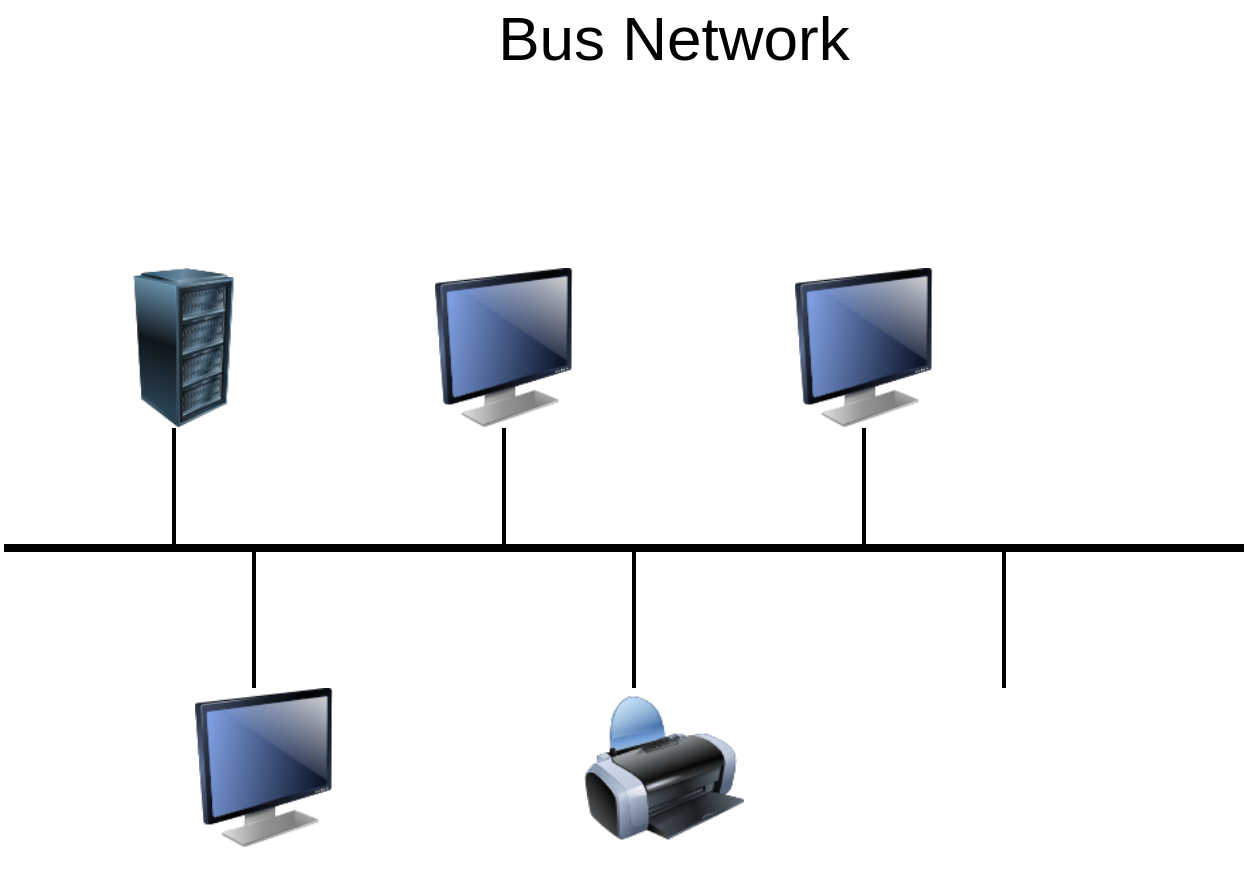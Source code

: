 <mxfile version="15.9.1" type="github" pages="2">
  <diagram id="w2JuXTSSUY6xB9AeeO29" name="Page-1">
    <mxGraphModel dx="1422" dy="786" grid="1" gridSize="10" guides="1" tooltips="1" connect="1" arrows="1" fold="1" page="1" pageScale="1" pageWidth="850" pageHeight="1100" math="0" shadow="0">
      <root>
        <mxCell id="0" />
        <mxCell id="1" parent="0" />
        <mxCell id="UEEyH95V2jWBOkGxnTtB-1" value="" style="image;html=1;image=img/lib/clip_art/computers/Server_Rack_128x128.png" vertex="1" parent="1">
          <mxGeometry x="130" y="150" width="80" height="80" as="geometry" />
        </mxCell>
        <mxCell id="UEEyH95V2jWBOkGxnTtB-2" value="" style="image;html=1;image=img/lib/clip_art/computers/Monitor_128x128.png" vertex="1" parent="1">
          <mxGeometry x="290" y="150" width="80" height="80" as="geometry" />
        </mxCell>
        <mxCell id="UEEyH95V2jWBOkGxnTtB-3" value="" style="image;html=1;image=img/lib/clip_art/computers/Monitor_128x128.png" vertex="1" parent="1">
          <mxGeometry x="470" y="150" width="80" height="80" as="geometry" />
        </mxCell>
        <mxCell id="UEEyH95V2jWBOkGxnTtB-4" value="" style="image;html=1;image=img/lib/clip_art/computers/Monitor_128x128.png" vertex="1" parent="1">
          <mxGeometry x="170" y="360" width="80" height="80" as="geometry" />
        </mxCell>
        <mxCell id="UEEyH95V2jWBOkGxnTtB-5" value="" style="image;html=1;image=img/lib/clip_art/computers/Printer_128x128.png" vertex="1" parent="1">
          <mxGeometry x="370" y="360" width="80" height="80" as="geometry" />
        </mxCell>
        <mxCell id="UEEyH95V2jWBOkGxnTtB-6" value="" style="shape=image;html=1;verticalAlign=top;verticalLabelPosition=bottom;labelBackgroundColor=#ffffff;imageAspect=0;aspect=fixed;image=https://cdn0.iconfinder.com/data/icons/multimedia_iconset/128/audio_speaker.png" vertex="1" parent="1">
          <mxGeometry x="530" y="350" width="100" height="100" as="geometry" />
        </mxCell>
        <mxCell id="UEEyH95V2jWBOkGxnTtB-7" value="" style="endArrow=none;html=1;rounded=1;endSize=12;startSize=14;strokeWidth=4;" edge="1" parent="1">
          <mxGeometry width="50" height="50" relative="1" as="geometry">
            <mxPoint x="80" y="290" as="sourcePoint" />
            <mxPoint x="700" y="290" as="targetPoint" />
          </mxGeometry>
        </mxCell>
        <mxCell id="UEEyH95V2jWBOkGxnTtB-13" value="" style="line;strokeWidth=2;direction=south;html=1;" vertex="1" parent="1">
          <mxGeometry x="160" y="230" width="10" height="60" as="geometry" />
        </mxCell>
        <mxCell id="UEEyH95V2jWBOkGxnTtB-14" value="" style="line;strokeWidth=2;direction=south;html=1;" vertex="1" parent="1">
          <mxGeometry x="325" y="230" width="10" height="60" as="geometry" />
        </mxCell>
        <mxCell id="UEEyH95V2jWBOkGxnTtB-15" value="" style="line;strokeWidth=2;direction=south;html=1;" vertex="1" parent="1">
          <mxGeometry x="505" y="230" width="10" height="60" as="geometry" />
        </mxCell>
        <mxCell id="UEEyH95V2jWBOkGxnTtB-16" value="" style="line;strokeWidth=2;direction=south;html=1;" vertex="1" parent="1">
          <mxGeometry x="200" y="290" width="10" height="70" as="geometry" />
        </mxCell>
        <mxCell id="UEEyH95V2jWBOkGxnTtB-17" value="" style="line;strokeWidth=2;direction=south;html=1;" vertex="1" parent="1">
          <mxGeometry x="390" y="290" width="10" height="70" as="geometry" />
        </mxCell>
        <mxCell id="UEEyH95V2jWBOkGxnTtB-18" value="" style="line;strokeWidth=2;direction=south;html=1;" vertex="1" parent="1">
          <mxGeometry x="575" y="290" width="10" height="70" as="geometry" />
        </mxCell>
        <mxCell id="UEEyH95V2jWBOkGxnTtB-19" value="&lt;font style=&quot;font-size: 31px&quot;&gt;Bus Network&lt;/font&gt;" style="text;html=1;strokeColor=none;fillColor=none;align=center;verticalAlign=middle;whiteSpace=wrap;rounded=0;" vertex="1" parent="1">
          <mxGeometry x="280" y="20" width="270" height="30" as="geometry" />
        </mxCell>
      </root>
    </mxGraphModel>
  </diagram>
  <diagram id="73rrdcqqspZxT_7j_5g4" name="Page-2">
    <mxGraphModel dx="1422" dy="786" grid="1" gridSize="10" guides="1" tooltips="1" connect="1" arrows="1" fold="1" page="1" pageScale="1" pageWidth="850" pageHeight="1100" math="0" shadow="0">
      <root>
        <mxCell id="YqUVl3o0K5DbffczWK12-0" />
        <mxCell id="YqUVl3o0K5DbffczWK12-1" parent="YqUVl3o0K5DbffczWK12-0" />
        <mxCell id="YqUVl3o0K5DbffczWK12-2" value="" style="ellipse;whiteSpace=wrap;html=1;fontSize=31;fillColor=none;" vertex="1" parent="YqUVl3o0K5DbffczWK12-1">
          <mxGeometry x="135" y="110" width="580" height="540" as="geometry" />
        </mxCell>
        <mxCell id="YqUVl3o0K5DbffczWK12-3" value="" style="image;html=1;image=img/lib/clip_art/computers/Server_Rack_128x128.png;fontSize=31;fillColor=none;" vertex="1" parent="YqUVl3o0K5DbffczWK12-1">
          <mxGeometry x="350" y="50" width="125" height="130" as="geometry" />
        </mxCell>
        <mxCell id="YqUVl3o0K5DbffczWK12-4" value="" style="shape=mxgraph.cisco.computers_and_peripherals.pc;html=1;pointerEvents=1;dashed=0;fillColor=#036897;strokeColor=#ffffff;strokeWidth=2;verticalLabelPosition=bottom;verticalAlign=top;align=center;outlineConnect=0;fontSize=31;" vertex="1" parent="YqUVl3o0K5DbffczWK12-1">
          <mxGeometry x="640" y="330" width="135" height="120" as="geometry" />
        </mxCell>
        <mxCell id="YqUVl3o0K5DbffczWK12-5" value="" style="shape=mxgraph.cisco.computers_and_peripherals.pc;html=1;pointerEvents=1;dashed=0;fillColor=#036897;strokeColor=#ffffff;strokeWidth=2;verticalLabelPosition=bottom;verticalAlign=top;align=center;outlineConnect=0;fontSize=31;" vertex="1" parent="YqUVl3o0K5DbffczWK12-1">
          <mxGeometry x="100" y="180" width="135" height="120" as="geometry" />
        </mxCell>
        <mxCell id="YqUVl3o0K5DbffczWK12-6" value="" style="verticalLabelPosition=bottom;sketch=0;aspect=fixed;html=1;verticalAlign=top;strokeColor=none;align=center;outlineConnect=0;shape=mxgraph.citrix.laptop_2;fontSize=31;fillColor=none;" vertex="1" parent="YqUVl3o0K5DbffczWK12-1">
          <mxGeometry x="90" y="420" width="116" height="86.5" as="geometry" />
        </mxCell>
        <mxCell id="YqUVl3o0K5DbffczWK12-7" value="" style="verticalLabelPosition=bottom;sketch=0;aspect=fixed;html=1;verticalAlign=top;strokeColor=none;align=center;outlineConnect=0;shape=mxgraph.citrix.laptop_2;fontSize=31;fillColor=none;" vertex="1" parent="YqUVl3o0K5DbffczWK12-1">
          <mxGeometry x="590" y="180" width="116" height="86.5" as="geometry" />
        </mxCell>
        <mxCell id="YqUVl3o0K5DbffczWK12-8" value="" style="image;html=1;image=img/lib/clip_art/computers/Printer_128x128.png;fontSize=31;fillColor=none;" vertex="1" parent="YqUVl3o0K5DbffczWK12-1">
          <mxGeometry x="370" y="580" width="140" height="120" as="geometry" />
        </mxCell>
        <mxCell id="YqUVl3o0K5DbffczWK12-10" value="Ring Network" style="text;html=1;strokeColor=none;fillColor=none;align=center;verticalAlign=middle;whiteSpace=wrap;rounded=0;fontSize=31;" vertex="1" parent="YqUVl3o0K5DbffczWK12-1">
          <mxGeometry x="310" y="350" width="260" height="30" as="geometry" />
        </mxCell>
      </root>
    </mxGraphModel>
  </diagram>
</mxfile>
